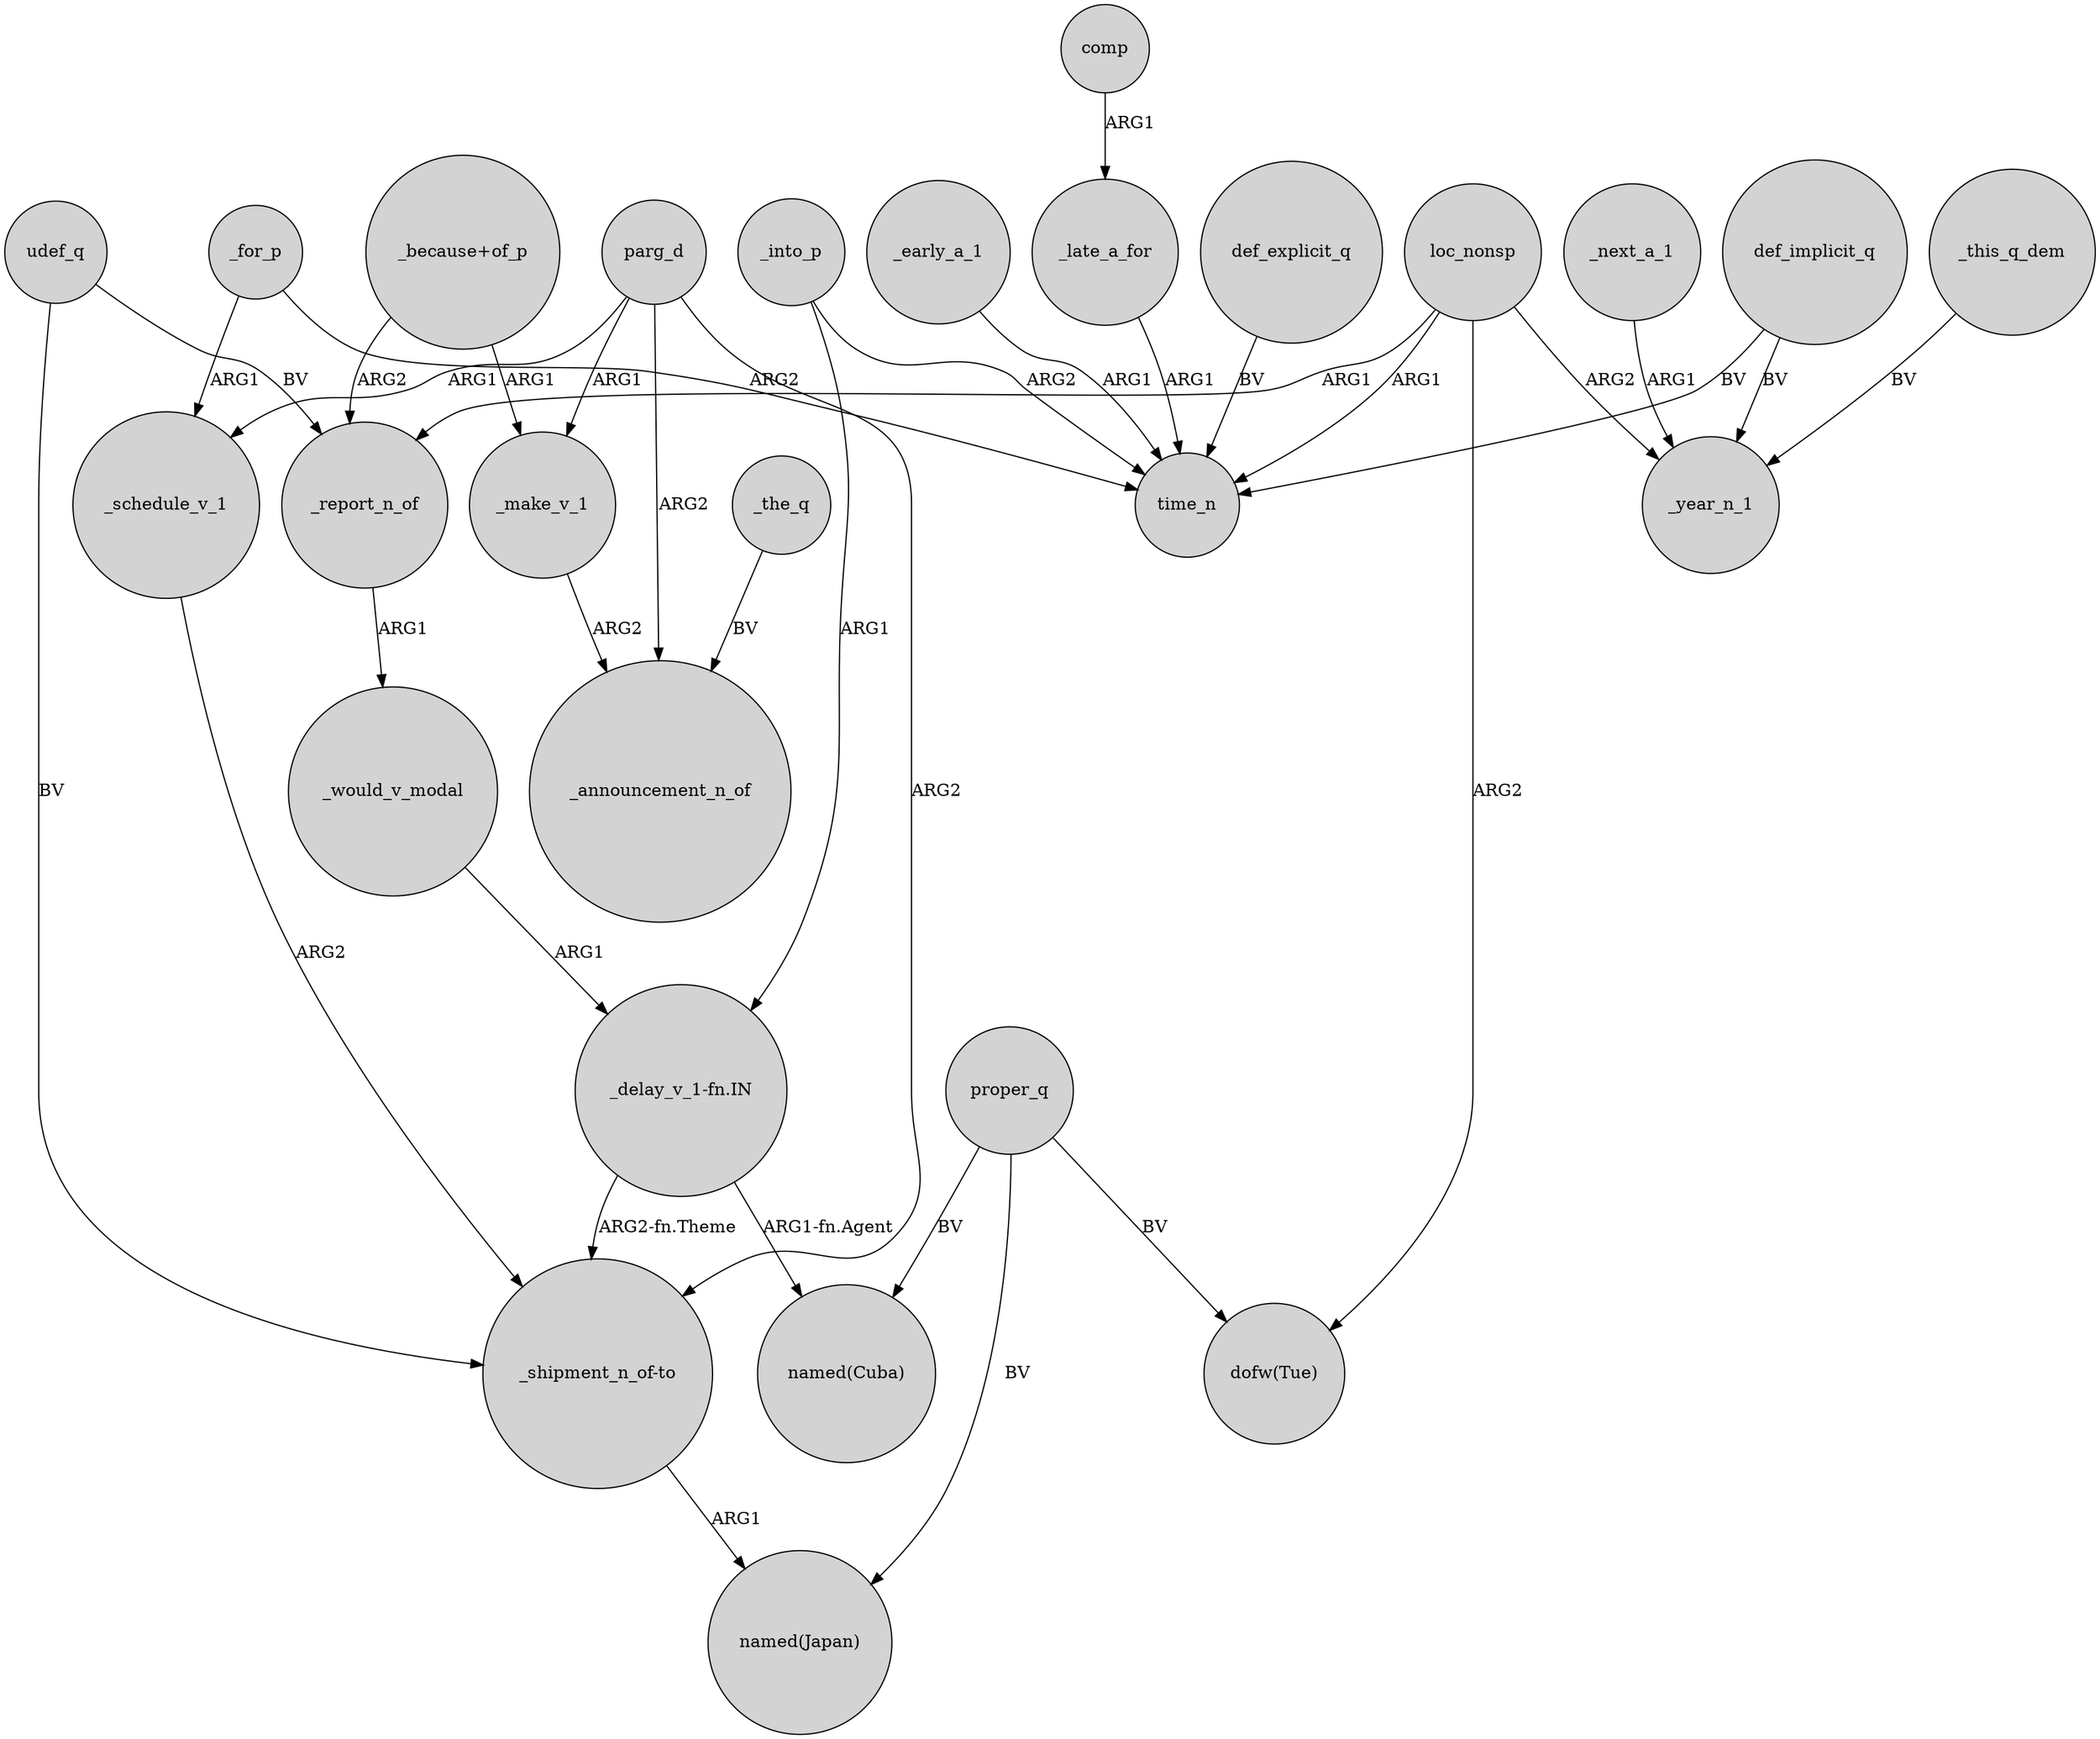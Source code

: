 digraph {
	node [shape=circle style=filled]
	"_delay_v_1-fn.IN" -> "_shipment_n_of-to" [label="ARG2-fn.Theme"]
	"_shipment_n_of-to" -> "named(Japan)" [label=ARG1]
	parg_d -> "_shipment_n_of-to" [label=ARG2]
	comp -> _late_a_for [label=ARG1]
	_for_p -> time_n [label=ARG2]
	"_because+of_p" -> _make_v_1 [label=ARG1]
	def_implicit_q -> _year_n_1 [label=BV]
	def_implicit_q -> time_n [label=BV]
	parg_d -> _announcement_n_of [label=ARG2]
	def_explicit_q -> time_n [label=BV]
	_report_n_of -> _would_v_modal [label=ARG1]
	udef_q -> _report_n_of [label=BV]
	proper_q -> "dofw(Tue)" [label=BV]
	loc_nonsp -> _report_n_of [label=ARG1]
	"_because+of_p" -> _report_n_of [label=ARG2]
	loc_nonsp -> time_n [label=ARG1]
	proper_q -> "named(Japan)" [label=BV]
	_into_p -> "_delay_v_1-fn.IN" [label=ARG1]
	_the_q -> _announcement_n_of [label=BV]
	_next_a_1 -> _year_n_1 [label=ARG1]
	loc_nonsp -> "dofw(Tue)" [label=ARG2]
	loc_nonsp -> _year_n_1 [label=ARG2]
	_schedule_v_1 -> "_shipment_n_of-to" [label=ARG2]
	_make_v_1 -> _announcement_n_of [label=ARG2]
	_for_p -> _schedule_v_1 [label=ARG1]
	_early_a_1 -> time_n [label=ARG1]
	parg_d -> _make_v_1 [label=ARG1]
	_late_a_for -> time_n [label=ARG1]
	_into_p -> time_n [label=ARG2]
	parg_d -> _schedule_v_1 [label=ARG1]
	proper_q -> "named(Cuba)" [label=BV]
	_would_v_modal -> "_delay_v_1-fn.IN" [label=ARG1]
	"_delay_v_1-fn.IN" -> "named(Cuba)" [label="ARG1-fn.Agent"]
	udef_q -> "_shipment_n_of-to" [label=BV]
	_this_q_dem -> _year_n_1 [label=BV]
}
